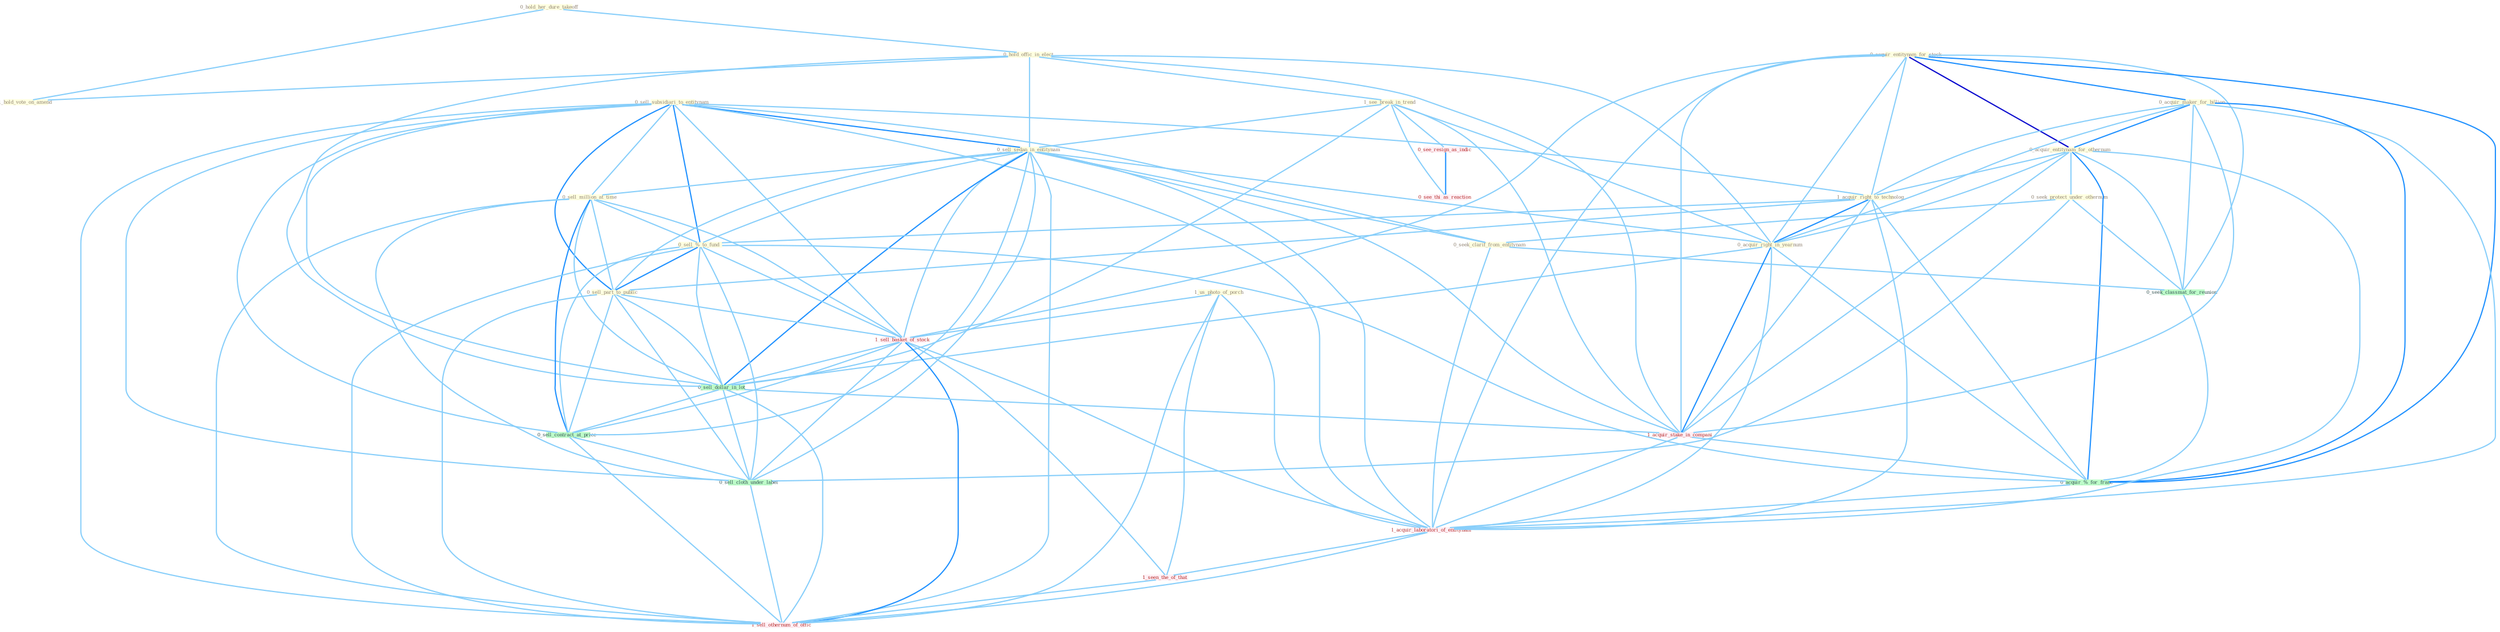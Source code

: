 Graph G{ 
    node
    [shape=polygon,style=filled,width=.5,height=.06,color="#BDFCC9",fixedsize=true,fontsize=4,
    fontcolor="#2f4f4f"];
    {node
    [color="#ffffe0", fontcolor="#8b7d6b"] "0_hold_her_dure_takeoff " "0_acquir_entitynam_for_stock " "0_hold_offic_in_elect " "0_acquir_maker_for_billion " "1_see_break_in_trend " "1_us_photo_of_porch " "0_sell_subsidiari_to_entitynam " "0_acquir_entitynam_for_othernum " "0_sell_sedan_in_entitynam " "1_hold_vote_on_amend " "0_seek_protect_under_othernum " "1_acquir_right_to_technolog " "0_sell_million_at_time " "0_sell_%_to_fund " "0_seek_clarif_from_entitynam " "0_sell_part_to_public " "0_acquir_right_in_yearnum "}
{node [color="#fff0f5", fontcolor="#b22222"] "1_sell_basket_of_stock " "0_see_resign_as_indic " "1_acquir_stake_in_compani " "1_acquir_laboratori_of_entitynam " "1_seen_the_of_that " "1_sell_othernum_of_offic " "0_see_thi_as_reaction "}
edge [color="#B0E2FF"];

	"0_hold_her_dure_takeoff " -- "0_hold_offic_in_elect " [w="1", color="#87cefa" ];
	"0_hold_her_dure_takeoff " -- "1_hold_vote_on_amend " [w="1", color="#87cefa" ];
	"0_acquir_entitynam_for_stock " -- "0_acquir_maker_for_billion " [w="2", color="#1e90ff" , len=0.8];
	"0_acquir_entitynam_for_stock " -- "0_acquir_entitynam_for_othernum " [w="3", color="#0000cd" , len=0.6];
	"0_acquir_entitynam_for_stock " -- "1_acquir_right_to_technolog " [w="1", color="#87cefa" ];
	"0_acquir_entitynam_for_stock " -- "0_acquir_right_in_yearnum " [w="1", color="#87cefa" ];
	"0_acquir_entitynam_for_stock " -- "0_seek_classmat_for_reunion " [w="1", color="#87cefa" ];
	"0_acquir_entitynam_for_stock " -- "1_sell_basket_of_stock " [w="1", color="#87cefa" ];
	"0_acquir_entitynam_for_stock " -- "1_acquir_stake_in_compani " [w="1", color="#87cefa" ];
	"0_acquir_entitynam_for_stock " -- "0_acquir_%_for_franc " [w="2", color="#1e90ff" , len=0.8];
	"0_acquir_entitynam_for_stock " -- "1_acquir_laboratori_of_entitynam " [w="1", color="#87cefa" ];
	"0_hold_offic_in_elect " -- "1_see_break_in_trend " [w="1", color="#87cefa" ];
	"0_hold_offic_in_elect " -- "0_sell_sedan_in_entitynam " [w="1", color="#87cefa" ];
	"0_hold_offic_in_elect " -- "1_hold_vote_on_amend " [w="1", color="#87cefa" ];
	"0_hold_offic_in_elect " -- "0_acquir_right_in_yearnum " [w="1", color="#87cefa" ];
	"0_hold_offic_in_elect " -- "0_sell_dollar_in_lot " [w="1", color="#87cefa" ];
	"0_hold_offic_in_elect " -- "1_acquir_stake_in_compani " [w="1", color="#87cefa" ];
	"0_acquir_maker_for_billion " -- "0_acquir_entitynam_for_othernum " [w="2", color="#1e90ff" , len=0.8];
	"0_acquir_maker_for_billion " -- "1_acquir_right_to_technolog " [w="1", color="#87cefa" ];
	"0_acquir_maker_for_billion " -- "0_acquir_right_in_yearnum " [w="1", color="#87cefa" ];
	"0_acquir_maker_for_billion " -- "0_seek_classmat_for_reunion " [w="1", color="#87cefa" ];
	"0_acquir_maker_for_billion " -- "1_acquir_stake_in_compani " [w="1", color="#87cefa" ];
	"0_acquir_maker_for_billion " -- "0_acquir_%_for_franc " [w="2", color="#1e90ff" , len=0.8];
	"0_acquir_maker_for_billion " -- "1_acquir_laboratori_of_entitynam " [w="1", color="#87cefa" ];
	"1_see_break_in_trend " -- "0_sell_sedan_in_entitynam " [w="1", color="#87cefa" ];
	"1_see_break_in_trend " -- "0_acquir_right_in_yearnum " [w="1", color="#87cefa" ];
	"1_see_break_in_trend " -- "0_sell_dollar_in_lot " [w="1", color="#87cefa" ];
	"1_see_break_in_trend " -- "0_see_resign_as_indic " [w="1", color="#87cefa" ];
	"1_see_break_in_trend " -- "1_acquir_stake_in_compani " [w="1", color="#87cefa" ];
	"1_see_break_in_trend " -- "0_see_thi_as_reaction " [w="1", color="#87cefa" ];
	"1_us_photo_of_porch " -- "1_sell_basket_of_stock " [w="1", color="#87cefa" ];
	"1_us_photo_of_porch " -- "1_acquir_laboratori_of_entitynam " [w="1", color="#87cefa" ];
	"1_us_photo_of_porch " -- "1_seen_the_of_that " [w="1", color="#87cefa" ];
	"1_us_photo_of_porch " -- "1_sell_othernum_of_offic " [w="1", color="#87cefa" ];
	"0_sell_subsidiari_to_entitynam " -- "0_sell_sedan_in_entitynam " [w="2", color="#1e90ff" , len=0.8];
	"0_sell_subsidiari_to_entitynam " -- "1_acquir_right_to_technolog " [w="1", color="#87cefa" ];
	"0_sell_subsidiari_to_entitynam " -- "0_sell_million_at_time " [w="1", color="#87cefa" ];
	"0_sell_subsidiari_to_entitynam " -- "0_sell_%_to_fund " [w="2", color="#1e90ff" , len=0.8];
	"0_sell_subsidiari_to_entitynam " -- "0_seek_clarif_from_entitynam " [w="1", color="#87cefa" ];
	"0_sell_subsidiari_to_entitynam " -- "0_sell_part_to_public " [w="2", color="#1e90ff" , len=0.8];
	"0_sell_subsidiari_to_entitynam " -- "1_sell_basket_of_stock " [w="1", color="#87cefa" ];
	"0_sell_subsidiari_to_entitynam " -- "0_sell_dollar_in_lot " [w="1", color="#87cefa" ];
	"0_sell_subsidiari_to_entitynam " -- "0_sell_contract_at_price " [w="1", color="#87cefa" ];
	"0_sell_subsidiari_to_entitynam " -- "1_acquir_laboratori_of_entitynam " [w="1", color="#87cefa" ];
	"0_sell_subsidiari_to_entitynam " -- "0_sell_cloth_under_label " [w="1", color="#87cefa" ];
	"0_sell_subsidiari_to_entitynam " -- "1_sell_othernum_of_offic " [w="1", color="#87cefa" ];
	"0_acquir_entitynam_for_othernum " -- "0_seek_protect_under_othernum " [w="1", color="#87cefa" ];
	"0_acquir_entitynam_for_othernum " -- "1_acquir_right_to_technolog " [w="1", color="#87cefa" ];
	"0_acquir_entitynam_for_othernum " -- "0_acquir_right_in_yearnum " [w="1", color="#87cefa" ];
	"0_acquir_entitynam_for_othernum " -- "0_seek_classmat_for_reunion " [w="1", color="#87cefa" ];
	"0_acquir_entitynam_for_othernum " -- "1_acquir_stake_in_compani " [w="1", color="#87cefa" ];
	"0_acquir_entitynam_for_othernum " -- "0_acquir_%_for_franc " [w="2", color="#1e90ff" , len=0.8];
	"0_acquir_entitynam_for_othernum " -- "1_acquir_laboratori_of_entitynam " [w="1", color="#87cefa" ];
	"0_sell_sedan_in_entitynam " -- "0_sell_million_at_time " [w="1", color="#87cefa" ];
	"0_sell_sedan_in_entitynam " -- "0_sell_%_to_fund " [w="1", color="#87cefa" ];
	"0_sell_sedan_in_entitynam " -- "0_seek_clarif_from_entitynam " [w="1", color="#87cefa" ];
	"0_sell_sedan_in_entitynam " -- "0_sell_part_to_public " [w="1", color="#87cefa" ];
	"0_sell_sedan_in_entitynam " -- "0_acquir_right_in_yearnum " [w="1", color="#87cefa" ];
	"0_sell_sedan_in_entitynam " -- "1_sell_basket_of_stock " [w="1", color="#87cefa" ];
	"0_sell_sedan_in_entitynam " -- "0_sell_dollar_in_lot " [w="2", color="#1e90ff" , len=0.8];
	"0_sell_sedan_in_entitynam " -- "1_acquir_stake_in_compani " [w="1", color="#87cefa" ];
	"0_sell_sedan_in_entitynam " -- "0_sell_contract_at_price " [w="1", color="#87cefa" ];
	"0_sell_sedan_in_entitynam " -- "1_acquir_laboratori_of_entitynam " [w="1", color="#87cefa" ];
	"0_sell_sedan_in_entitynam " -- "0_sell_cloth_under_label " [w="1", color="#87cefa" ];
	"0_sell_sedan_in_entitynam " -- "1_sell_othernum_of_offic " [w="1", color="#87cefa" ];
	"0_seek_protect_under_othernum " -- "0_seek_clarif_from_entitynam " [w="1", color="#87cefa" ];
	"0_seek_protect_under_othernum " -- "0_seek_classmat_for_reunion " [w="1", color="#87cefa" ];
	"0_seek_protect_under_othernum " -- "0_sell_cloth_under_label " [w="1", color="#87cefa" ];
	"1_acquir_right_to_technolog " -- "0_sell_%_to_fund " [w="1", color="#87cefa" ];
	"1_acquir_right_to_technolog " -- "0_sell_part_to_public " [w="1", color="#87cefa" ];
	"1_acquir_right_to_technolog " -- "0_acquir_right_in_yearnum " [w="2", color="#1e90ff" , len=0.8];
	"1_acquir_right_to_technolog " -- "1_acquir_stake_in_compani " [w="1", color="#87cefa" ];
	"1_acquir_right_to_technolog " -- "0_acquir_%_for_franc " [w="1", color="#87cefa" ];
	"1_acquir_right_to_technolog " -- "1_acquir_laboratori_of_entitynam " [w="1", color="#87cefa" ];
	"0_sell_million_at_time " -- "0_sell_%_to_fund " [w="1", color="#87cefa" ];
	"0_sell_million_at_time " -- "0_sell_part_to_public " [w="1", color="#87cefa" ];
	"0_sell_million_at_time " -- "1_sell_basket_of_stock " [w="1", color="#87cefa" ];
	"0_sell_million_at_time " -- "0_sell_dollar_in_lot " [w="1", color="#87cefa" ];
	"0_sell_million_at_time " -- "0_sell_contract_at_price " [w="2", color="#1e90ff" , len=0.8];
	"0_sell_million_at_time " -- "0_sell_cloth_under_label " [w="1", color="#87cefa" ];
	"0_sell_million_at_time " -- "1_sell_othernum_of_offic " [w="1", color="#87cefa" ];
	"0_sell_%_to_fund " -- "0_sell_part_to_public " [w="2", color="#1e90ff" , len=0.8];
	"0_sell_%_to_fund " -- "1_sell_basket_of_stock " [w="1", color="#87cefa" ];
	"0_sell_%_to_fund " -- "0_sell_dollar_in_lot " [w="1", color="#87cefa" ];
	"0_sell_%_to_fund " -- "0_acquir_%_for_franc " [w="1", color="#87cefa" ];
	"0_sell_%_to_fund " -- "0_sell_contract_at_price " [w="1", color="#87cefa" ];
	"0_sell_%_to_fund " -- "0_sell_cloth_under_label " [w="1", color="#87cefa" ];
	"0_sell_%_to_fund " -- "1_sell_othernum_of_offic " [w="1", color="#87cefa" ];
	"0_seek_clarif_from_entitynam " -- "0_seek_classmat_for_reunion " [w="1", color="#87cefa" ];
	"0_seek_clarif_from_entitynam " -- "1_acquir_laboratori_of_entitynam " [w="1", color="#87cefa" ];
	"0_sell_part_to_public " -- "1_sell_basket_of_stock " [w="1", color="#87cefa" ];
	"0_sell_part_to_public " -- "0_sell_dollar_in_lot " [w="1", color="#87cefa" ];
	"0_sell_part_to_public " -- "0_sell_contract_at_price " [w="1", color="#87cefa" ];
	"0_sell_part_to_public " -- "0_sell_cloth_under_label " [w="1", color="#87cefa" ];
	"0_sell_part_to_public " -- "1_sell_othernum_of_offic " [w="1", color="#87cefa" ];
	"0_acquir_right_in_yearnum " -- "0_sell_dollar_in_lot " [w="1", color="#87cefa" ];
	"0_acquir_right_in_yearnum " -- "1_acquir_stake_in_compani " [w="2", color="#1e90ff" , len=0.8];
	"0_acquir_right_in_yearnum " -- "0_acquir_%_for_franc " [w="1", color="#87cefa" ];
	"0_acquir_right_in_yearnum " -- "1_acquir_laboratori_of_entitynam " [w="1", color="#87cefa" ];
	"0_seek_classmat_for_reunion " -- "0_acquir_%_for_franc " [w="1", color="#87cefa" ];
	"1_sell_basket_of_stock " -- "0_sell_dollar_in_lot " [w="1", color="#87cefa" ];
	"1_sell_basket_of_stock " -- "0_sell_contract_at_price " [w="1", color="#87cefa" ];
	"1_sell_basket_of_stock " -- "1_acquir_laboratori_of_entitynam " [w="1", color="#87cefa" ];
	"1_sell_basket_of_stock " -- "0_sell_cloth_under_label " [w="1", color="#87cefa" ];
	"1_sell_basket_of_stock " -- "1_seen_the_of_that " [w="1", color="#87cefa" ];
	"1_sell_basket_of_stock " -- "1_sell_othernum_of_offic " [w="2", color="#1e90ff" , len=0.8];
	"0_sell_dollar_in_lot " -- "1_acquir_stake_in_compani " [w="1", color="#87cefa" ];
	"0_sell_dollar_in_lot " -- "0_sell_contract_at_price " [w="1", color="#87cefa" ];
	"0_sell_dollar_in_lot " -- "0_sell_cloth_under_label " [w="1", color="#87cefa" ];
	"0_sell_dollar_in_lot " -- "1_sell_othernum_of_offic " [w="1", color="#87cefa" ];
	"0_see_resign_as_indic " -- "0_see_thi_as_reaction " [w="2", color="#1e90ff" , len=0.8];
	"1_acquir_stake_in_compani " -- "0_acquir_%_for_franc " [w="1", color="#87cefa" ];
	"1_acquir_stake_in_compani " -- "1_acquir_laboratori_of_entitynam " [w="1", color="#87cefa" ];
	"0_acquir_%_for_franc " -- "1_acquir_laboratori_of_entitynam " [w="1", color="#87cefa" ];
	"0_sell_contract_at_price " -- "0_sell_cloth_under_label " [w="1", color="#87cefa" ];
	"0_sell_contract_at_price " -- "1_sell_othernum_of_offic " [w="1", color="#87cefa" ];
	"1_acquir_laboratori_of_entitynam " -- "1_seen_the_of_that " [w="1", color="#87cefa" ];
	"1_acquir_laboratori_of_entitynam " -- "1_sell_othernum_of_offic " [w="1", color="#87cefa" ];
	"0_sell_cloth_under_label " -- "1_sell_othernum_of_offic " [w="1", color="#87cefa" ];
	"1_seen_the_of_that " -- "1_sell_othernum_of_offic " [w="1", color="#87cefa" ];
}